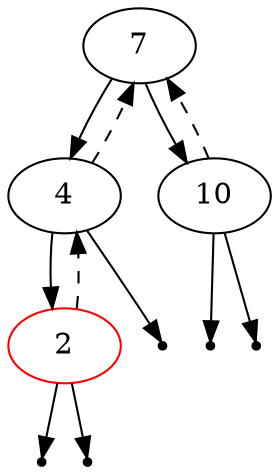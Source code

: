 digraph BST {
	 7 -> 4;
	 7 -> 10;
	 10 -> 7 [style=dashed];
	 null0 [shape=point];
	 10 -> null0;
	 null1 [shape=point];
	 10 -> null1;
	 4 -> 7 [style=dashed];
	 4 -> 2;
	 null2 [shape=point];
	 4 -> null2;
	2 [color="red"];
	 2 -> 4 [style=dashed];
	 null3 [shape=point];
	 2 -> null3;
	 null4 [shape=point];
	 2 -> null4;
}
